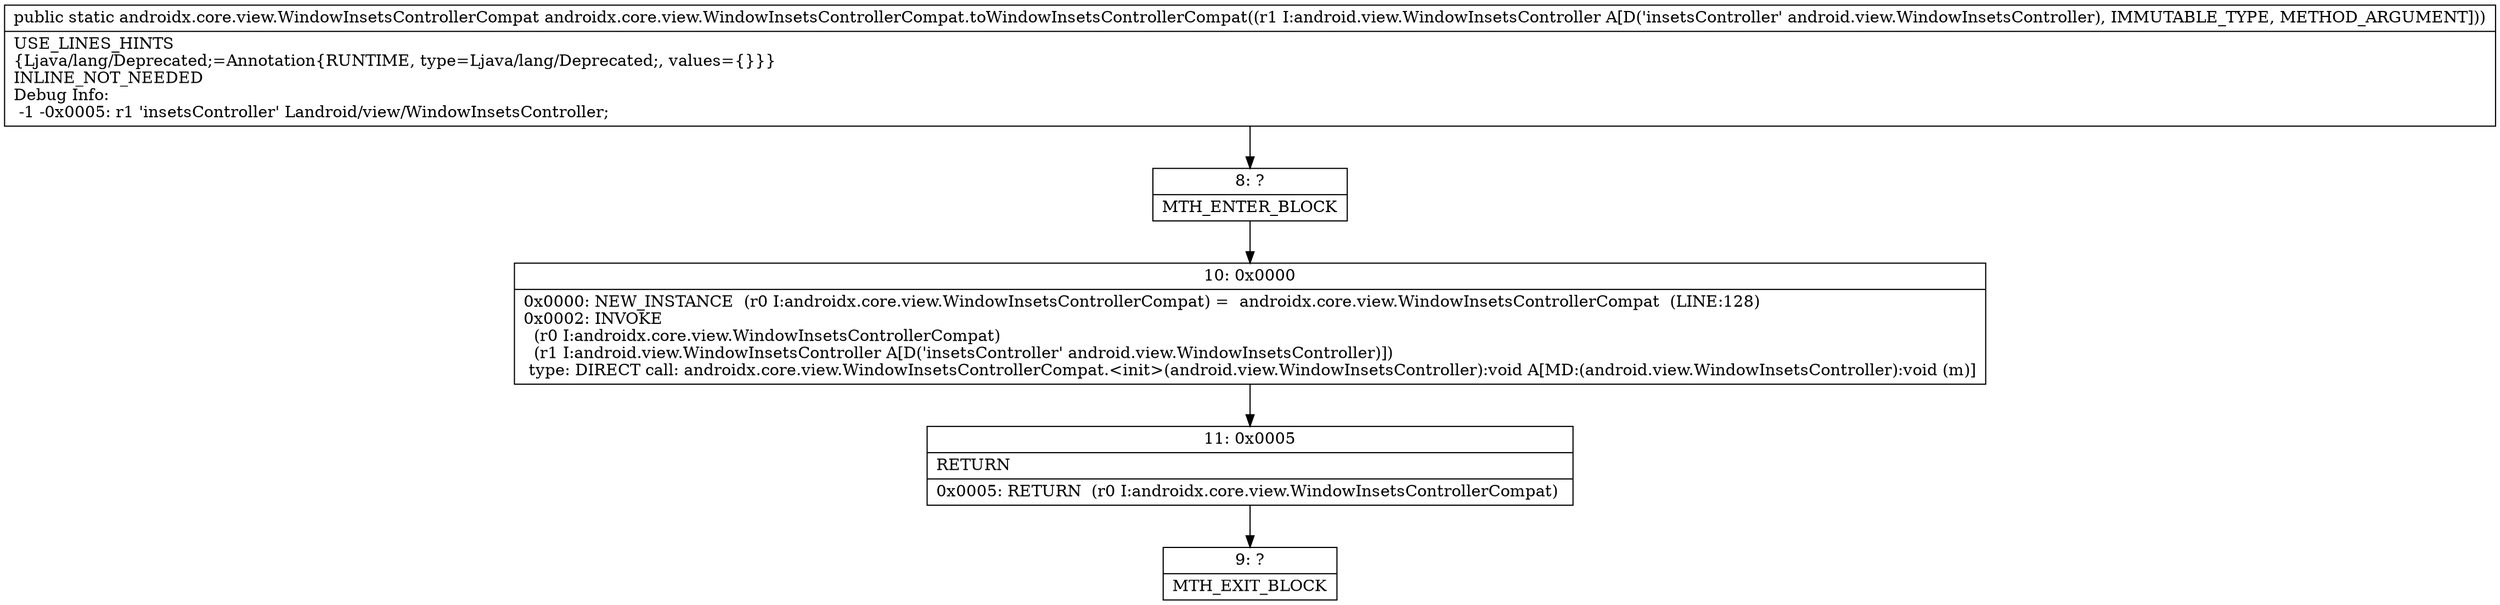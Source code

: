 digraph "CFG forandroidx.core.view.WindowInsetsControllerCompat.toWindowInsetsControllerCompat(Landroid\/view\/WindowInsetsController;)Landroidx\/core\/view\/WindowInsetsControllerCompat;" {
Node_8 [shape=record,label="{8\:\ ?|MTH_ENTER_BLOCK\l}"];
Node_10 [shape=record,label="{10\:\ 0x0000|0x0000: NEW_INSTANCE  (r0 I:androidx.core.view.WindowInsetsControllerCompat) =  androidx.core.view.WindowInsetsControllerCompat  (LINE:128)\l0x0002: INVOKE  \l  (r0 I:androidx.core.view.WindowInsetsControllerCompat)\l  (r1 I:android.view.WindowInsetsController A[D('insetsController' android.view.WindowInsetsController)])\l type: DIRECT call: androidx.core.view.WindowInsetsControllerCompat.\<init\>(android.view.WindowInsetsController):void A[MD:(android.view.WindowInsetsController):void (m)]\l}"];
Node_11 [shape=record,label="{11\:\ 0x0005|RETURN\l|0x0005: RETURN  (r0 I:androidx.core.view.WindowInsetsControllerCompat) \l}"];
Node_9 [shape=record,label="{9\:\ ?|MTH_EXIT_BLOCK\l}"];
MethodNode[shape=record,label="{public static androidx.core.view.WindowInsetsControllerCompat androidx.core.view.WindowInsetsControllerCompat.toWindowInsetsControllerCompat((r1 I:android.view.WindowInsetsController A[D('insetsController' android.view.WindowInsetsController), IMMUTABLE_TYPE, METHOD_ARGUMENT]))  | USE_LINES_HINTS\l\{Ljava\/lang\/Deprecated;=Annotation\{RUNTIME, type=Ljava\/lang\/Deprecated;, values=\{\}\}\}\lINLINE_NOT_NEEDED\lDebug Info:\l  \-1 \-0x0005: r1 'insetsController' Landroid\/view\/WindowInsetsController;\l}"];
MethodNode -> Node_8;Node_8 -> Node_10;
Node_10 -> Node_11;
Node_11 -> Node_9;
}

